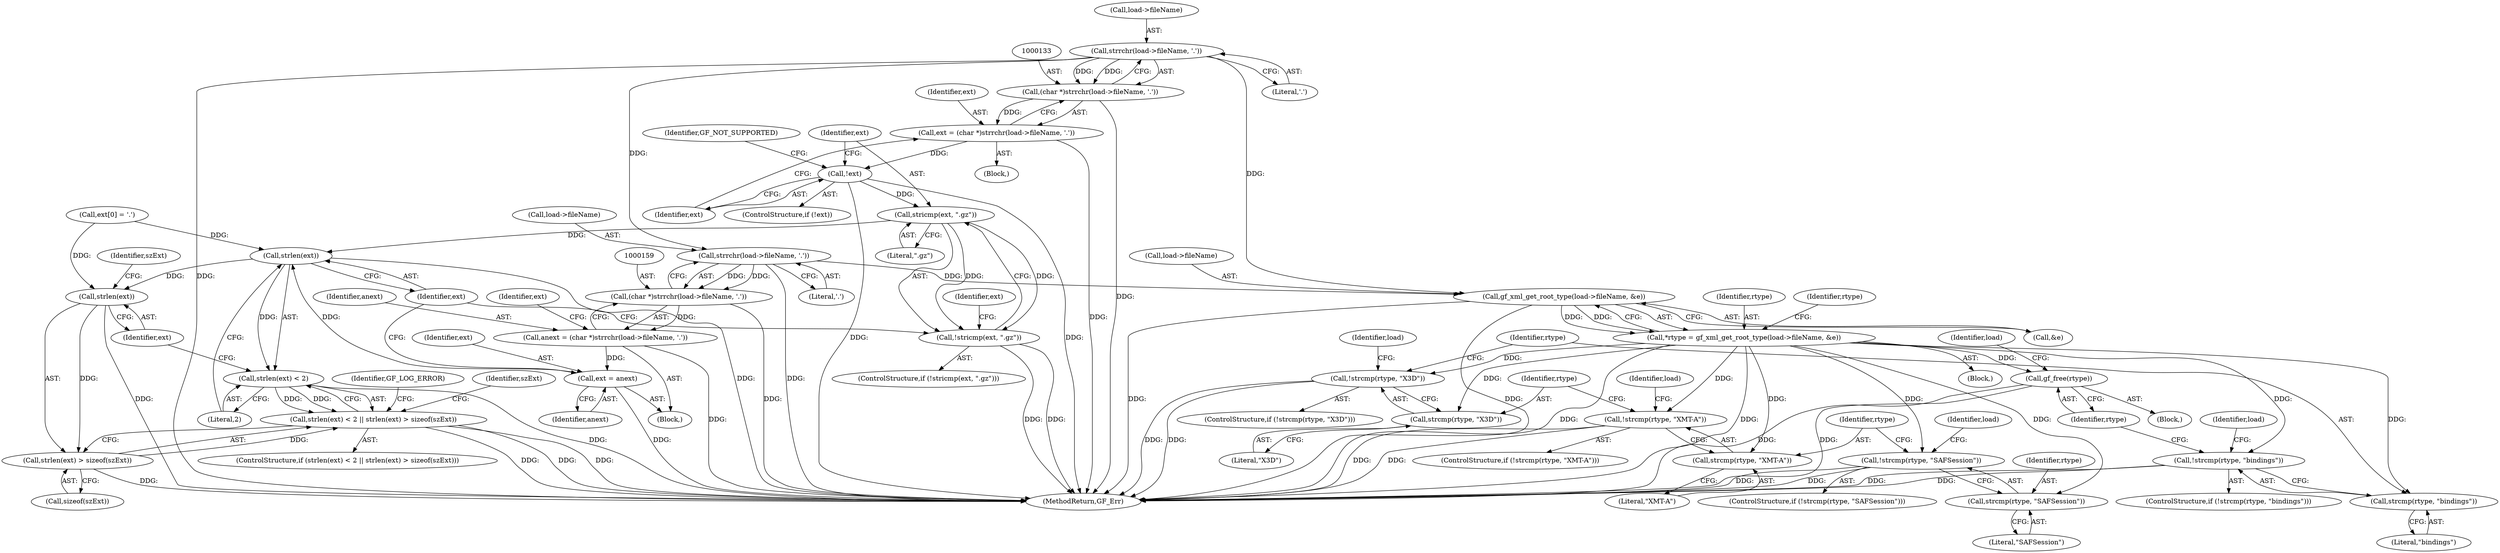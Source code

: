digraph "0_gpac_35ab4475a7df9b2a4bcab235e379c0c3ec543658_4@API" {
"1000134" [label="(Call,strrchr(load->fileName, '.'))"];
"1000132" [label="(Call,(char *)strrchr(load->fileName, '.'))"];
"1000130" [label="(Call,ext = (char *)strrchr(load->fileName, '.'))"];
"1000140" [label="(Call,!ext)"];
"1000146" [label="(Call,stricmp(ext, \".gz\"))"];
"1000145" [label="(Call,!stricmp(ext, \".gz\"))"];
"1000176" [label="(Call,strlen(ext))"];
"1000175" [label="(Call,strlen(ext) < 2)"];
"1000174" [label="(Call,strlen(ext) < 2 || strlen(ext) > sizeof(szExt))"];
"1000180" [label="(Call,strlen(ext))"];
"1000179" [label="(Call,strlen(ext) > sizeof(szExt))"];
"1000160" [label="(Call,strrchr(load->fileName, '.'))"];
"1000158" [label="(Call,(char *)strrchr(load->fileName, '.'))"];
"1000156" [label="(Call,anext = (char *)strrchr(load->fileName, '.'))"];
"1000170" [label="(Call,ext = anext)"];
"1000315" [label="(Call,gf_xml_get_root_type(load->fileName, &e))"];
"1000313" [label="(Call,*rtype = gf_xml_get_root_type(load->fileName, &e))"];
"1000325" [label="(Call,!strcmp(rtype, \"SAFSession\"))"];
"1000326" [label="(Call,strcmp(rtype, \"SAFSession\"))"];
"1000336" [label="(Call,!strcmp(rtype, \"XMT-A\"))"];
"1000337" [label="(Call,strcmp(rtype, \"XMT-A\"))"];
"1000347" [label="(Call,!strcmp(rtype, \"X3D\"))"];
"1000348" [label="(Call,strcmp(rtype, \"X3D\"))"];
"1000358" [label="(Call,!strcmp(rtype, \"bindings\"))"];
"1000359" [label="(Call,strcmp(rtype, \"bindings\"))"];
"1000367" [label="(Call,gf_free(rtype))"];
"1000157" [label="(Identifier,anext)"];
"1000349" [label="(Identifier,rtype)"];
"1000372" [label="(Identifier,load)"];
"1000368" [label="(Identifier,rtype)"];
"1000358" [label="(Call,!strcmp(rtype, \"bindings\"))"];
"1000180" [label="(Call,strlen(ext))"];
"1000337" [label="(Call,strcmp(rtype, \"XMT-A\"))"];
"1000170" [label="(Call,ext = anext)"];
"1000331" [label="(Identifier,load)"];
"1000364" [label="(Identifier,load)"];
"1000323" [label="(Block,)"];
"1000326" [label="(Call,strcmp(rtype, \"SAFSession\"))"];
"1000174" [label="(Call,strlen(ext) < 2 || strlen(ext) > sizeof(szExt))"];
"1000158" [label="(Call,(char *)strrchr(load->fileName, '.'))"];
"1000144" [label="(ControlStructure,if (!stricmp(ext, \".gz\")))"];
"1000148" [label="(Literal,\".gz\")"];
"1000129" [label="(Block,)"];
"1000183" [label="(Identifier,szExt)"];
"1000335" [label="(ControlStructure,if (!strcmp(rtype, \"XMT-A\")))"];
"1000353" [label="(Identifier,load)"];
"1000178" [label="(Literal,2)"];
"1000314" [label="(Identifier,rtype)"];
"1000359" [label="(Call,strcmp(rtype, \"bindings\"))"];
"1000367" [label="(Call,gf_free(rtype))"];
"1000346" [label="(ControlStructure,if (!strcmp(rtype, \"X3D\")))"];
"1000138" [label="(Literal,'.')"];
"1000347" [label="(Call,!strcmp(rtype, \"X3D\"))"];
"1000186" [label="(Identifier,GF_LOG_ERROR)"];
"1000357" [label="(ControlStructure,if (!strcmp(rtype, \"bindings\")))"];
"1000446" [label="(MethodReturn,GF_Err)"];
"1000316" [label="(Call,load->fileName)"];
"1000348" [label="(Call,strcmp(rtype, \"X3D\"))"];
"1000324" [label="(ControlStructure,if (!strcmp(rtype, \"SAFSession\")))"];
"1000315" [label="(Call,gf_xml_get_root_type(load->fileName, &e))"];
"1000327" [label="(Identifier,rtype)"];
"1000181" [label="(Identifier,ext)"];
"1000322" [label="(Identifier,rtype)"];
"1000360" [label="(Identifier,rtype)"];
"1000336" [label="(Call,!strcmp(rtype, \"XMT-A\"))"];
"1000196" [label="(Identifier,szExt)"];
"1000134" [label="(Call,strrchr(load->fileName, '.'))"];
"1000176" [label="(Call,strlen(ext))"];
"1000140" [label="(Call,!ext)"];
"1000149" [label="(Block,)"];
"1000135" [label="(Call,load->fileName)"];
"1000328" [label="(Literal,\"SAFSession\")"];
"1000350" [label="(Literal,\"X3D\")"];
"1000172" [label="(Identifier,anext)"];
"1000165" [label="(Call,ext[0] = '.')"];
"1000311" [label="(Block,)"];
"1000141" [label="(Identifier,ext)"];
"1000164" [label="(Literal,'.')"];
"1000171" [label="(Identifier,ext)"];
"1000361" [label="(Literal,\"bindings\")"];
"1000173" [label="(ControlStructure,if (strlen(ext) < 2 || strlen(ext) > sizeof(szExt)))"];
"1000143" [label="(Identifier,GF_NOT_SUPPORTED)"];
"1000161" [label="(Call,load->fileName)"];
"1000182" [label="(Call,sizeof(szExt))"];
"1000325" [label="(Call,!strcmp(rtype, \"SAFSession\"))"];
"1000139" [label="(ControlStructure,if (!ext))"];
"1000313" [label="(Call,*rtype = gf_xml_get_root_type(load->fileName, &e))"];
"1000156" [label="(Call,anext = (char *)strrchr(load->fileName, '.'))"];
"1000342" [label="(Identifier,load)"];
"1000319" [label="(Call,&e)"];
"1000167" [label="(Identifier,ext)"];
"1000145" [label="(Call,!stricmp(ext, \".gz\"))"];
"1000147" [label="(Identifier,ext)"];
"1000177" [label="(Identifier,ext)"];
"1000132" [label="(Call,(char *)strrchr(load->fileName, '.'))"];
"1000179" [label="(Call,strlen(ext) > sizeof(szExt))"];
"1000160" [label="(Call,strrchr(load->fileName, '.'))"];
"1000130" [label="(Call,ext = (char *)strrchr(load->fileName, '.'))"];
"1000153" [label="(Identifier,ext)"];
"1000146" [label="(Call,stricmp(ext, \".gz\"))"];
"1000175" [label="(Call,strlen(ext) < 2)"];
"1000338" [label="(Identifier,rtype)"];
"1000339" [label="(Literal,\"XMT-A\")"];
"1000131" [label="(Identifier,ext)"];
"1000134" -> "1000132"  [label="AST: "];
"1000134" -> "1000138"  [label="CFG: "];
"1000135" -> "1000134"  [label="AST: "];
"1000138" -> "1000134"  [label="AST: "];
"1000132" -> "1000134"  [label="CFG: "];
"1000134" -> "1000446"  [label="DDG: "];
"1000134" -> "1000132"  [label="DDG: "];
"1000134" -> "1000132"  [label="DDG: "];
"1000134" -> "1000160"  [label="DDG: "];
"1000134" -> "1000315"  [label="DDG: "];
"1000132" -> "1000130"  [label="AST: "];
"1000133" -> "1000132"  [label="AST: "];
"1000130" -> "1000132"  [label="CFG: "];
"1000132" -> "1000446"  [label="DDG: "];
"1000132" -> "1000130"  [label="DDG: "];
"1000130" -> "1000129"  [label="AST: "];
"1000131" -> "1000130"  [label="AST: "];
"1000141" -> "1000130"  [label="CFG: "];
"1000130" -> "1000446"  [label="DDG: "];
"1000130" -> "1000140"  [label="DDG: "];
"1000140" -> "1000139"  [label="AST: "];
"1000140" -> "1000141"  [label="CFG: "];
"1000141" -> "1000140"  [label="AST: "];
"1000143" -> "1000140"  [label="CFG: "];
"1000147" -> "1000140"  [label="CFG: "];
"1000140" -> "1000446"  [label="DDG: "];
"1000140" -> "1000446"  [label="DDG: "];
"1000140" -> "1000146"  [label="DDG: "];
"1000146" -> "1000145"  [label="AST: "];
"1000146" -> "1000148"  [label="CFG: "];
"1000147" -> "1000146"  [label="AST: "];
"1000148" -> "1000146"  [label="AST: "];
"1000145" -> "1000146"  [label="CFG: "];
"1000146" -> "1000145"  [label="DDG: "];
"1000146" -> "1000145"  [label="DDG: "];
"1000146" -> "1000176"  [label="DDG: "];
"1000145" -> "1000144"  [label="AST: "];
"1000153" -> "1000145"  [label="CFG: "];
"1000177" -> "1000145"  [label="CFG: "];
"1000145" -> "1000446"  [label="DDG: "];
"1000145" -> "1000446"  [label="DDG: "];
"1000176" -> "1000175"  [label="AST: "];
"1000176" -> "1000177"  [label="CFG: "];
"1000177" -> "1000176"  [label="AST: "];
"1000178" -> "1000176"  [label="CFG: "];
"1000176" -> "1000446"  [label="DDG: "];
"1000176" -> "1000175"  [label="DDG: "];
"1000165" -> "1000176"  [label="DDG: "];
"1000170" -> "1000176"  [label="DDG: "];
"1000176" -> "1000180"  [label="DDG: "];
"1000175" -> "1000174"  [label="AST: "];
"1000175" -> "1000178"  [label="CFG: "];
"1000178" -> "1000175"  [label="AST: "];
"1000181" -> "1000175"  [label="CFG: "];
"1000174" -> "1000175"  [label="CFG: "];
"1000175" -> "1000446"  [label="DDG: "];
"1000175" -> "1000174"  [label="DDG: "];
"1000175" -> "1000174"  [label="DDG: "];
"1000174" -> "1000173"  [label="AST: "];
"1000174" -> "1000179"  [label="CFG: "];
"1000179" -> "1000174"  [label="AST: "];
"1000186" -> "1000174"  [label="CFG: "];
"1000196" -> "1000174"  [label="CFG: "];
"1000174" -> "1000446"  [label="DDG: "];
"1000174" -> "1000446"  [label="DDG: "];
"1000174" -> "1000446"  [label="DDG: "];
"1000179" -> "1000174"  [label="DDG: "];
"1000180" -> "1000179"  [label="AST: "];
"1000180" -> "1000181"  [label="CFG: "];
"1000181" -> "1000180"  [label="AST: "];
"1000183" -> "1000180"  [label="CFG: "];
"1000180" -> "1000446"  [label="DDG: "];
"1000180" -> "1000179"  [label="DDG: "];
"1000165" -> "1000180"  [label="DDG: "];
"1000179" -> "1000182"  [label="CFG: "];
"1000182" -> "1000179"  [label="AST: "];
"1000179" -> "1000446"  [label="DDG: "];
"1000160" -> "1000158"  [label="AST: "];
"1000160" -> "1000164"  [label="CFG: "];
"1000161" -> "1000160"  [label="AST: "];
"1000164" -> "1000160"  [label="AST: "];
"1000158" -> "1000160"  [label="CFG: "];
"1000160" -> "1000446"  [label="DDG: "];
"1000160" -> "1000158"  [label="DDG: "];
"1000160" -> "1000158"  [label="DDG: "];
"1000160" -> "1000315"  [label="DDG: "];
"1000158" -> "1000156"  [label="AST: "];
"1000159" -> "1000158"  [label="AST: "];
"1000156" -> "1000158"  [label="CFG: "];
"1000158" -> "1000446"  [label="DDG: "];
"1000158" -> "1000156"  [label="DDG: "];
"1000156" -> "1000149"  [label="AST: "];
"1000157" -> "1000156"  [label="AST: "];
"1000167" -> "1000156"  [label="CFG: "];
"1000156" -> "1000446"  [label="DDG: "];
"1000156" -> "1000170"  [label="DDG: "];
"1000170" -> "1000149"  [label="AST: "];
"1000170" -> "1000172"  [label="CFG: "];
"1000171" -> "1000170"  [label="AST: "];
"1000172" -> "1000170"  [label="AST: "];
"1000177" -> "1000170"  [label="CFG: "];
"1000170" -> "1000446"  [label="DDG: "];
"1000315" -> "1000313"  [label="AST: "];
"1000315" -> "1000319"  [label="CFG: "];
"1000316" -> "1000315"  [label="AST: "];
"1000319" -> "1000315"  [label="AST: "];
"1000313" -> "1000315"  [label="CFG: "];
"1000315" -> "1000446"  [label="DDG: "];
"1000315" -> "1000446"  [label="DDG: "];
"1000315" -> "1000313"  [label="DDG: "];
"1000315" -> "1000313"  [label="DDG: "];
"1000313" -> "1000311"  [label="AST: "];
"1000314" -> "1000313"  [label="AST: "];
"1000322" -> "1000313"  [label="CFG: "];
"1000313" -> "1000446"  [label="DDG: "];
"1000313" -> "1000446"  [label="DDG: "];
"1000313" -> "1000325"  [label="DDG: "];
"1000313" -> "1000326"  [label="DDG: "];
"1000313" -> "1000336"  [label="DDG: "];
"1000313" -> "1000337"  [label="DDG: "];
"1000313" -> "1000347"  [label="DDG: "];
"1000313" -> "1000348"  [label="DDG: "];
"1000313" -> "1000358"  [label="DDG: "];
"1000313" -> "1000359"  [label="DDG: "];
"1000313" -> "1000367"  [label="DDG: "];
"1000325" -> "1000324"  [label="AST: "];
"1000325" -> "1000326"  [label="CFG: "];
"1000326" -> "1000325"  [label="AST: "];
"1000331" -> "1000325"  [label="CFG: "];
"1000338" -> "1000325"  [label="CFG: "];
"1000325" -> "1000446"  [label="DDG: "];
"1000325" -> "1000446"  [label="DDG: "];
"1000326" -> "1000328"  [label="CFG: "];
"1000327" -> "1000326"  [label="AST: "];
"1000328" -> "1000326"  [label="AST: "];
"1000336" -> "1000335"  [label="AST: "];
"1000336" -> "1000337"  [label="CFG: "];
"1000337" -> "1000336"  [label="AST: "];
"1000342" -> "1000336"  [label="CFG: "];
"1000349" -> "1000336"  [label="CFG: "];
"1000336" -> "1000446"  [label="DDG: "];
"1000336" -> "1000446"  [label="DDG: "];
"1000337" -> "1000339"  [label="CFG: "];
"1000338" -> "1000337"  [label="AST: "];
"1000339" -> "1000337"  [label="AST: "];
"1000347" -> "1000346"  [label="AST: "];
"1000347" -> "1000348"  [label="CFG: "];
"1000348" -> "1000347"  [label="AST: "];
"1000353" -> "1000347"  [label="CFG: "];
"1000360" -> "1000347"  [label="CFG: "];
"1000347" -> "1000446"  [label="DDG: "];
"1000347" -> "1000446"  [label="DDG: "];
"1000348" -> "1000350"  [label="CFG: "];
"1000349" -> "1000348"  [label="AST: "];
"1000350" -> "1000348"  [label="AST: "];
"1000358" -> "1000357"  [label="AST: "];
"1000358" -> "1000359"  [label="CFG: "];
"1000359" -> "1000358"  [label="AST: "];
"1000364" -> "1000358"  [label="CFG: "];
"1000368" -> "1000358"  [label="CFG: "];
"1000358" -> "1000446"  [label="DDG: "];
"1000358" -> "1000446"  [label="DDG: "];
"1000359" -> "1000361"  [label="CFG: "];
"1000360" -> "1000359"  [label="AST: "];
"1000361" -> "1000359"  [label="AST: "];
"1000367" -> "1000323"  [label="AST: "];
"1000367" -> "1000368"  [label="CFG: "];
"1000368" -> "1000367"  [label="AST: "];
"1000372" -> "1000367"  [label="CFG: "];
"1000367" -> "1000446"  [label="DDG: "];
"1000367" -> "1000446"  [label="DDG: "];
}
